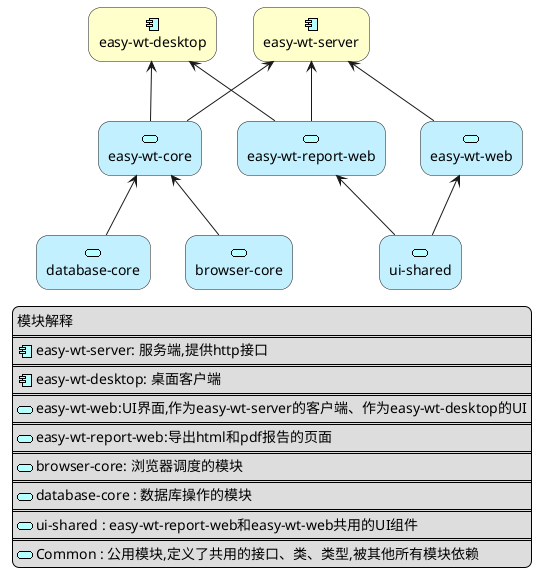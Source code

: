 @startuml
skinparam rectangle<<behavior>> {
	roundCorner 25
}
sprite $bProcess jar:archimate/business-process
sprite $aService jar:archimate/application-service
sprite $aComponent jar:archimate/application-component


rectangle "easy-wt-desktop"  as DESKTOP <<$aComponent>><<behavior>> #Business
rectangle "easy-wt-server" as SERVER <<$aComponent>><<behavior>> #Business
rectangle "easy-wt-web" as WEB <<$aService>><<behavior>> #Application
rectangle "easy-wt-report-web" as REPORT <<$aService>><<behavior>> #Application


rectangle "database-core" as DATABASE <<$aService>><<behavior>> #Application
rectangle "ui-shared" as UI <<$aService>><<behavior>> #Application
rectangle "browser-core" as BROWSER <<$aService>><<behavior>> #Application
rectangle "easy-wt-core" as CORE <<$aService>><<behavior>> #Application


REPORT -up-> DESKTOP

REPORT -up-> SERVER

WEB -left-> SERVER

UI -up-> WEB
UI -up-> REPORT


CORE -up-> DESKTOP
CORE -up-> SERVER

BROWSER -up-> CORE
DATABASE -up-> CORE

legend left
模块解释
====
<$aComponent> easy-wt-server: 服务端,提供http接口
====
<$aComponent> easy-wt-desktop: 桌面客户端
====
<$aService> easy-wt-web:UI界面,作为easy-wt-server的客户端、作为easy-wt-desktop的UI
====
<$aService> easy-wt-report-web:导出html和pdf报告的页面
====
<$aService> browser-core: 浏览器调度的模块
====
<$aService> database-core : 数据库操作的模块
====
<$aService> ui-shared : easy-wt-report-web和easy-wt-web共用的UI组件
====
<$aService> Common : 公用模块,定义了共用的接口、类、类型,被其他所有模块依赖
endlegend
@enduml
